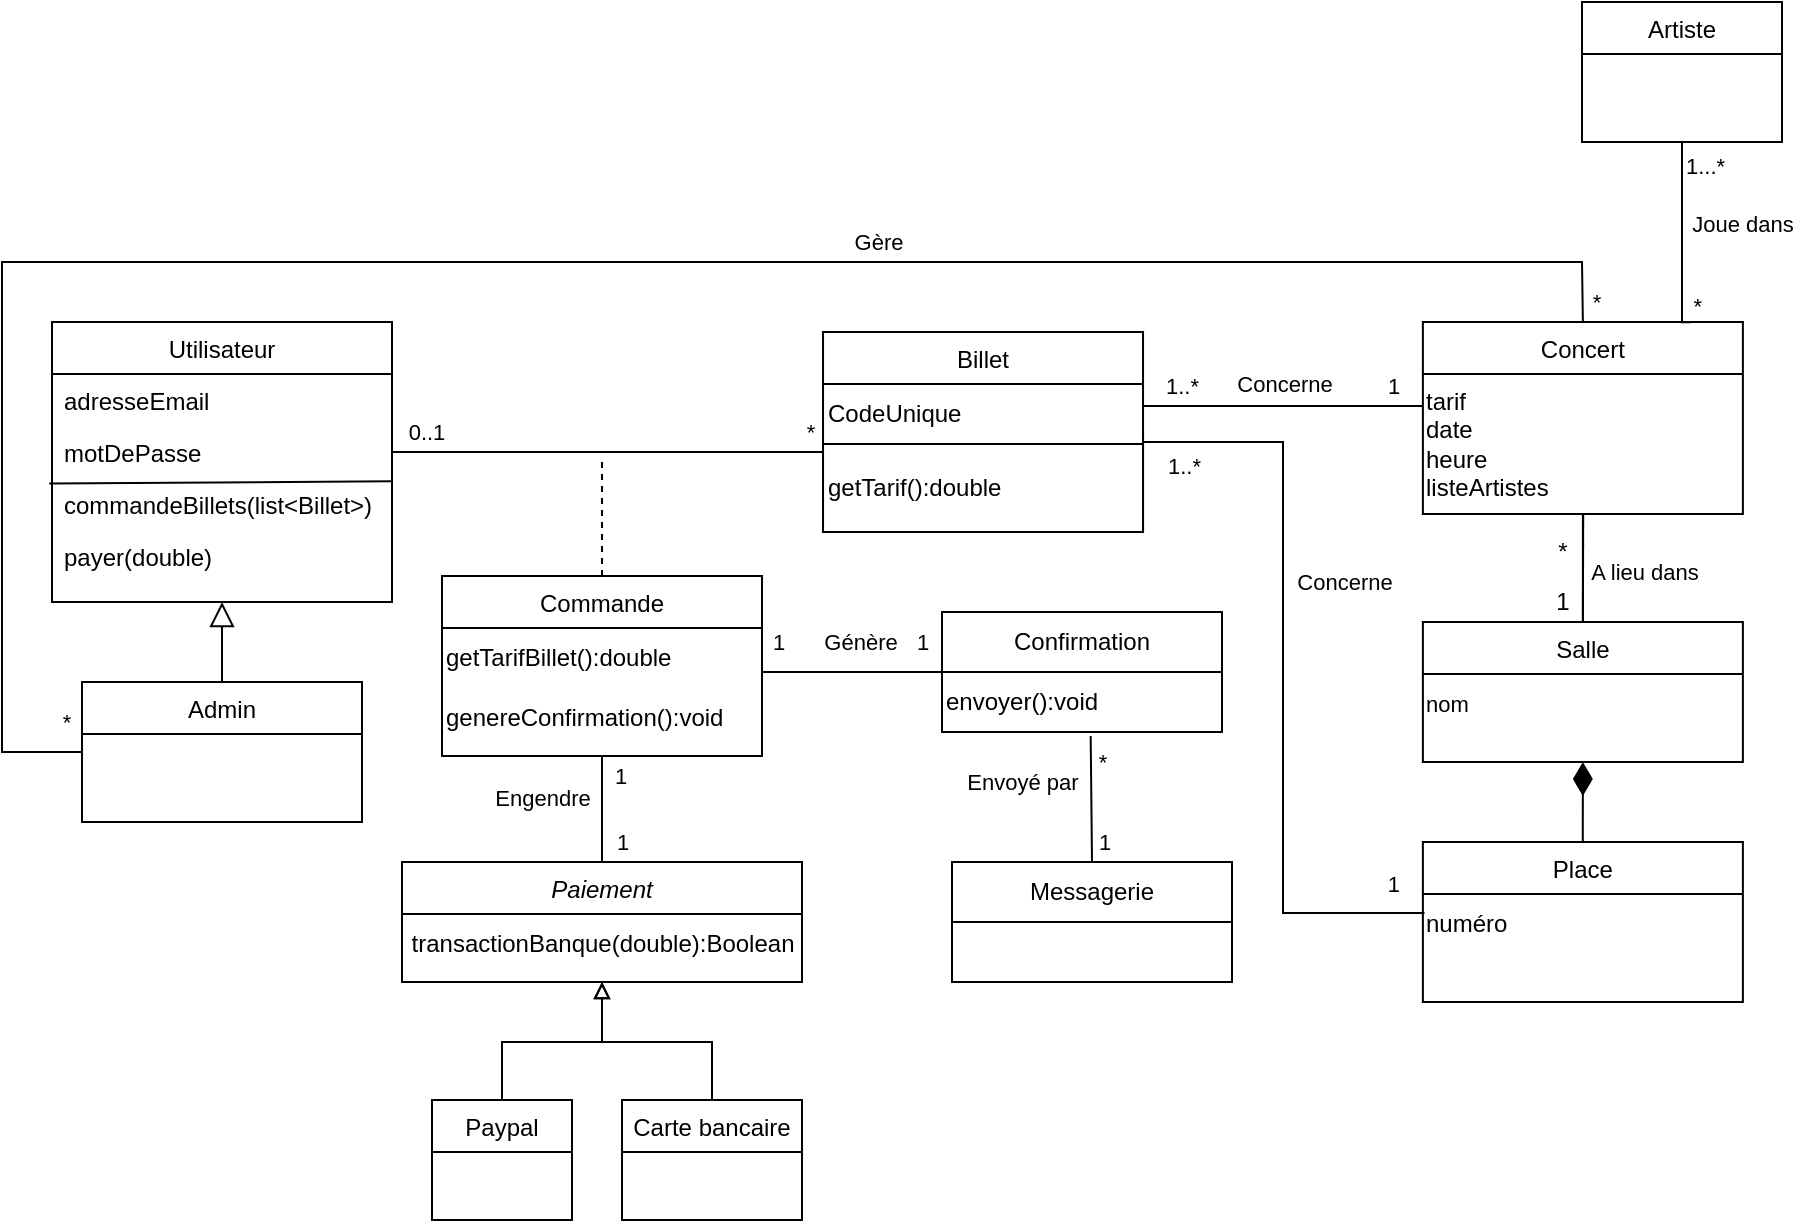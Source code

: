 <mxfile version="21.3.4" type="device">
  <diagram id="C5RBs43oDa-KdzZeNtuy" name="Page-1">
    <mxGraphModel dx="1195" dy="613" grid="1" gridSize="10" guides="1" tooltips="1" connect="1" arrows="1" fold="1" page="1" pageScale="1" pageWidth="1169" pageHeight="827" math="0" shadow="0">
      <root>
        <mxCell id="WIyWlLk6GJQsqaUBKTNV-0" />
        <mxCell id="WIyWlLk6GJQsqaUBKTNV-1" parent="WIyWlLk6GJQsqaUBKTNV-0" />
        <mxCell id="ljikrbE4KPgJChw3Vxno-16" value="Commande&#xa;" style="swimlane;fontStyle=0;align=center;verticalAlign=top;childLayout=stackLayout;horizontal=1;startSize=26;horizontalStack=0;resizeParent=1;resizeLast=0;collapsible=1;marginBottom=0;rounded=0;shadow=0;strokeWidth=1;" parent="WIyWlLk6GJQsqaUBKTNV-1" vertex="1">
          <mxGeometry x="260" y="357" width="160" height="90" as="geometry">
            <mxRectangle x="340" y="380" width="170" height="26" as="alternateBounds" />
          </mxGeometry>
        </mxCell>
        <mxCell id="Mr5idNN6WU5I7gB_-qW_-5" value="getTarifBillet():double" style="text;html=1;align=left;verticalAlign=middle;resizable=0;points=[];autosize=1;strokeColor=none;fillColor=none;" parent="ljikrbE4KPgJChw3Vxno-16" vertex="1">
          <mxGeometry y="26" width="160" height="30" as="geometry" />
        </mxCell>
        <mxCell id="Mr5idNN6WU5I7gB_-qW_-9" value="genereConfirmation():void" style="text;html=1;align=left;verticalAlign=middle;resizable=0;points=[];autosize=1;strokeColor=none;fillColor=none;" parent="ljikrbE4KPgJChw3Vxno-16" vertex="1">
          <mxGeometry y="56" width="160" height="30" as="geometry" />
        </mxCell>
        <mxCell id="zkfFHV4jXpPFQw0GAbJ--6" value="Admin" style="swimlane;fontStyle=0;align=center;verticalAlign=top;childLayout=stackLayout;horizontal=1;startSize=26;horizontalStack=0;resizeParent=1;resizeLast=0;collapsible=1;marginBottom=0;rounded=0;shadow=0;strokeWidth=1;glass=0;" parent="WIyWlLk6GJQsqaUBKTNV-1" vertex="1">
          <mxGeometry x="80" y="410" width="140" height="70" as="geometry">
            <mxRectangle x="130" y="380" width="160" height="26" as="alternateBounds" />
          </mxGeometry>
        </mxCell>
        <mxCell id="zkfFHV4jXpPFQw0GAbJ--12" value="" style="endArrow=block;endSize=10;endFill=0;shadow=0;strokeWidth=1;rounded=0;edgeStyle=elbowEdgeStyle;elbow=vertical;entryX=0.5;entryY=1;entryDx=0;entryDy=0;" parent="WIyWlLk6GJQsqaUBKTNV-1" source="zkfFHV4jXpPFQw0GAbJ--6" target="zkfFHV4jXpPFQw0GAbJ--13" edge="1">
          <mxGeometry width="160" relative="1" as="geometry">
            <mxPoint y="273" as="sourcePoint" />
            <mxPoint x="100" y="358" as="targetPoint" />
          </mxGeometry>
        </mxCell>
        <mxCell id="zkfFHV4jXpPFQw0GAbJ--13" value="Utilisateur" style="swimlane;fontStyle=0;align=center;verticalAlign=top;childLayout=stackLayout;horizontal=1;startSize=26;horizontalStack=0;resizeParent=1;resizeLast=0;collapsible=1;marginBottom=0;rounded=0;shadow=0;strokeWidth=1;" parent="WIyWlLk6GJQsqaUBKTNV-1" vertex="1">
          <mxGeometry x="65" y="230" width="170" height="140" as="geometry">
            <mxRectangle x="340" y="380" width="170" height="26" as="alternateBounds" />
          </mxGeometry>
        </mxCell>
        <mxCell id="zkfFHV4jXpPFQw0GAbJ--14" value="adresseEmail" style="text;align=left;verticalAlign=top;spacingLeft=4;spacingRight=4;overflow=hidden;rotatable=0;points=[[0,0.5],[1,0.5]];portConstraint=eastwest;" parent="zkfFHV4jXpPFQw0GAbJ--13" vertex="1">
          <mxGeometry y="26" width="170" height="26" as="geometry" />
        </mxCell>
        <mxCell id="ljikrbE4KPgJChw3Vxno-9" value="motDePasse" style="text;align=left;verticalAlign=top;spacingLeft=4;spacingRight=4;overflow=hidden;rotatable=0;points=[[0,0.5],[1,0.5]];portConstraint=eastwest;" parent="zkfFHV4jXpPFQw0GAbJ--13" vertex="1">
          <mxGeometry y="52" width="170" height="26" as="geometry" />
        </mxCell>
        <mxCell id="Mr5idNN6WU5I7gB_-qW_-3" value="commandeBillets(list&lt;Billet&gt;)" style="text;align=left;verticalAlign=top;spacingLeft=4;spacingRight=4;overflow=hidden;rotatable=0;points=[[0,0.5],[1,0.5]];portConstraint=eastwest;" parent="zkfFHV4jXpPFQw0GAbJ--13" vertex="1">
          <mxGeometry y="78" width="170" height="26" as="geometry" />
        </mxCell>
        <mxCell id="Mr5idNN6WU5I7gB_-qW_-1" value="" style="endArrow=none;html=1;rounded=0;entryX=1;entryY=0.064;entryDx=0;entryDy=0;entryPerimeter=0;exitX=-0.008;exitY=1.107;exitDx=0;exitDy=0;exitPerimeter=0;" parent="zkfFHV4jXpPFQw0GAbJ--13" source="ljikrbE4KPgJChw3Vxno-9" target="Mr5idNN6WU5I7gB_-qW_-3" edge="1">
          <mxGeometry width="50" height="50" relative="1" as="geometry">
            <mxPoint y="80" as="sourcePoint" />
            <mxPoint x="360" y="90" as="targetPoint" />
          </mxGeometry>
        </mxCell>
        <mxCell id="Mr5idNN6WU5I7gB_-qW_-7" value="payer(double)" style="text;align=left;verticalAlign=top;spacingLeft=4;spacingRight=4;overflow=hidden;rotatable=0;points=[[0,0.5],[1,0.5]];portConstraint=eastwest;" parent="zkfFHV4jXpPFQw0GAbJ--13" vertex="1">
          <mxGeometry y="104" width="170" height="26" as="geometry" />
        </mxCell>
        <mxCell id="ljikrbE4KPgJChw3Vxno-10" value="Concert" style="swimlane;fontStyle=0;align=center;verticalAlign=top;childLayout=stackLayout;horizontal=1;startSize=26;horizontalStack=0;resizeParent=1;resizeLast=0;collapsible=1;marginBottom=0;rounded=0;shadow=0;strokeWidth=1;" parent="WIyWlLk6GJQsqaUBKTNV-1" vertex="1">
          <mxGeometry x="750.44" y="230" width="160" height="96" as="geometry">
            <mxRectangle x="340" y="380" width="170" height="26" as="alternateBounds" />
          </mxGeometry>
        </mxCell>
        <mxCell id="H2KXHzH04BtCiq0Zgr7c-2" value="&lt;div&gt;tarif&lt;/div&gt;&lt;div&gt;date&lt;/div&gt;&lt;div&gt;heure&lt;/div&gt;listeArtistes" style="text;html=1;align=left;verticalAlign=middle;resizable=0;points=[];autosize=1;strokeColor=none;fillColor=none;" parent="ljikrbE4KPgJChw3Vxno-10" vertex="1">
          <mxGeometry y="26" width="160" height="70" as="geometry" />
        </mxCell>
        <mxCell id="ljikrbE4KPgJChw3Vxno-14" value="Artiste" style="swimlane;fontStyle=0;align=center;verticalAlign=top;childLayout=stackLayout;horizontal=1;startSize=26;horizontalStack=0;resizeParent=1;resizeLast=0;collapsible=1;marginBottom=0;rounded=0;shadow=0;strokeWidth=1;" parent="WIyWlLk6GJQsqaUBKTNV-1" vertex="1">
          <mxGeometry x="830" y="70" width="100" height="70" as="geometry">
            <mxRectangle x="340" y="380" width="170" height="26" as="alternateBounds" />
          </mxGeometry>
        </mxCell>
        <mxCell id="H2KXHzH04BtCiq0Zgr7c-41" style="edgeStyle=orthogonalEdgeStyle;rounded=0;orthogonalLoop=1;jettySize=auto;html=1;exitX=1;exitY=0.5;exitDx=0;exitDy=0;entryX=0;entryY=0.5;entryDx=0;entryDy=0;endArrow=none;endFill=0;" parent="WIyWlLk6GJQsqaUBKTNV-1" source="ljikrbE4KPgJChw3Vxno-16" target="H2KXHzH04BtCiq0Zgr7c-30" edge="1">
          <mxGeometry relative="1" as="geometry">
            <Array as="points">
              <mxPoint x="500" y="405" />
              <mxPoint x="500" y="405" />
            </Array>
          </mxGeometry>
        </mxCell>
        <mxCell id="H2KXHzH04BtCiq0Zgr7c-42" value="Génère" style="edgeLabel;html=1;align=center;verticalAlign=middle;resizable=0;points=[];" parent="H2KXHzH04BtCiq0Zgr7c-41" vertex="1" connectable="0">
          <mxGeometry x="-0.303" y="-1" relative="1" as="geometry">
            <mxPoint x="19" y="-16" as="offset" />
          </mxGeometry>
        </mxCell>
        <mxCell id="H2KXHzH04BtCiq0Zgr7c-43" value="1" style="edgeLabel;html=1;align=center;verticalAlign=middle;resizable=0;points=[];" parent="H2KXHzH04BtCiq0Zgr7c-41" vertex="1" connectable="0">
          <mxGeometry x="-0.625" y="1" relative="1" as="geometry">
            <mxPoint x="-7" y="-14" as="offset" />
          </mxGeometry>
        </mxCell>
        <mxCell id="H2KXHzH04BtCiq0Zgr7c-44" value="1" style="edgeLabel;html=1;align=center;verticalAlign=middle;resizable=0;points=[];" parent="H2KXHzH04BtCiq0Zgr7c-41" vertex="1" connectable="0">
          <mxGeometry x="0.674" y="1" relative="1" as="geometry">
            <mxPoint x="5" y="-14" as="offset" />
          </mxGeometry>
        </mxCell>
        <mxCell id="ljikrbE4KPgJChw3Vxno-18" value="Paypal" style="swimlane;fontStyle=0;align=center;verticalAlign=top;childLayout=stackLayout;horizontal=1;startSize=26;horizontalStack=0;resizeParent=1;resizeLast=0;collapsible=1;marginBottom=0;rounded=0;shadow=0;strokeWidth=1;" parent="WIyWlLk6GJQsqaUBKTNV-1" vertex="1">
          <mxGeometry x="255" y="619" width="70" height="60" as="geometry">
            <mxRectangle x="340" y="380" width="170" height="26" as="alternateBounds" />
          </mxGeometry>
        </mxCell>
        <mxCell id="ljikrbE4KPgJChw3Vxno-20" value="Carte bancaire" style="swimlane;fontStyle=0;align=center;verticalAlign=top;childLayout=stackLayout;horizontal=1;startSize=26;horizontalStack=0;resizeParent=1;resizeLast=0;collapsible=1;marginBottom=0;rounded=0;shadow=0;strokeWidth=1;" parent="WIyWlLk6GJQsqaUBKTNV-1" vertex="1">
          <mxGeometry x="350" y="619" width="90" height="60" as="geometry">
            <mxRectangle x="340" y="380" width="170" height="26" as="alternateBounds" />
          </mxGeometry>
        </mxCell>
        <mxCell id="ljikrbE4KPgJChw3Vxno-35" style="edgeStyle=orthogonalEdgeStyle;rounded=0;orthogonalLoop=1;jettySize=auto;html=1;entryX=0.5;entryY=1;entryDx=0;entryDy=0;endArrow=diamondThin;endFill=1;endSize=14;" parent="WIyWlLk6GJQsqaUBKTNV-1" source="ljikrbE4KPgJChw3Vxno-26" target="ljikrbE4KPgJChw3Vxno-33" edge="1">
          <mxGeometry relative="1" as="geometry" />
        </mxCell>
        <mxCell id="ljikrbE4KPgJChw3Vxno-26" value="Place&#xa;" style="swimlane;fontStyle=0;align=center;verticalAlign=top;childLayout=stackLayout;horizontal=1;startSize=26;horizontalStack=0;resizeParent=1;resizeLast=0;collapsible=1;marginBottom=0;rounded=0;shadow=0;strokeWidth=1;" parent="WIyWlLk6GJQsqaUBKTNV-1" vertex="1">
          <mxGeometry x="750.44" y="490" width="160" height="80" as="geometry">
            <mxRectangle x="340" y="380" width="170" height="26" as="alternateBounds" />
          </mxGeometry>
        </mxCell>
        <mxCell id="ljikrbE4KPgJChw3Vxno-46" value="numéro" style="text;html=1;align=left;verticalAlign=middle;resizable=0;points=[];autosize=1;strokeColor=none;fillColor=none;" parent="ljikrbE4KPgJChw3Vxno-26" vertex="1">
          <mxGeometry y="26" width="160" height="30" as="geometry" />
        </mxCell>
        <mxCell id="ljikrbE4KPgJChw3Vxno-31" value="Billet" style="swimlane;fontStyle=0;align=center;verticalAlign=top;childLayout=stackLayout;horizontal=1;startSize=26;horizontalStack=0;resizeParent=1;resizeLast=0;collapsible=1;marginBottom=0;rounded=0;shadow=0;strokeWidth=1;" parent="WIyWlLk6GJQsqaUBKTNV-1" vertex="1">
          <mxGeometry x="450.52" y="235" width="160" height="100" as="geometry">
            <mxRectangle x="340" y="380" width="170" height="26" as="alternateBounds" />
          </mxGeometry>
        </mxCell>
        <mxCell id="H2KXHzH04BtCiq0Zgr7c-12" value="CodeUnique&lt;br&gt;" style="text;html=1;align=left;verticalAlign=middle;resizable=0;points=[];autosize=1;strokeColor=none;fillColor=none;" parent="ljikrbE4KPgJChw3Vxno-31" vertex="1">
          <mxGeometry y="26" width="160" height="30" as="geometry" />
        </mxCell>
        <mxCell id="q8BSpZbV-50y0MeP627x-0" value="&lt;div align=&quot;left&quot;&gt;getTarif():double&lt;/div&gt;" style="rounded=0;whiteSpace=wrap;html=1;align=left;" parent="ljikrbE4KPgJChw3Vxno-31" vertex="1">
          <mxGeometry y="56" width="160" height="44" as="geometry" />
        </mxCell>
        <mxCell id="ljikrbE4KPgJChw3Vxno-73" style="edgeStyle=orthogonalEdgeStyle;shape=connector;rounded=0;orthogonalLoop=1;jettySize=auto;html=1;labelBackgroundColor=default;strokeColor=default;fontFamily=Helvetica;fontSize=11;fontColor=default;endArrow=none;exitX=0.5;exitY=0;exitDx=0;exitDy=0;entryX=0.5;entryY=1;entryDx=0;entryDy=0;" parent="WIyWlLk6GJQsqaUBKTNV-1" source="ljikrbE4KPgJChw3Vxno-33" target="ljikrbE4KPgJChw3Vxno-10" edge="1">
          <mxGeometry relative="1" as="geometry">
            <mxPoint x="830.398" y="356.0" as="sourcePoint" />
            <mxPoint x="830.52" y="350" as="targetPoint" />
          </mxGeometry>
        </mxCell>
        <mxCell id="H2KXHzH04BtCiq0Zgr7c-1" value="A lieu dans" style="edgeLabel;html=1;align=center;verticalAlign=middle;resizable=0;points=[];" parent="ljikrbE4KPgJChw3Vxno-73" vertex="1" connectable="0">
          <mxGeometry x="0.273" relative="1" as="geometry">
            <mxPoint x="30" y="9" as="offset" />
          </mxGeometry>
        </mxCell>
        <mxCell id="ljikrbE4KPgJChw3Vxno-33" value="Salle" style="swimlane;fontStyle=0;align=center;verticalAlign=top;childLayout=stackLayout;horizontal=1;startSize=26;horizontalStack=0;resizeParent=1;resizeLast=0;collapsible=1;marginBottom=0;rounded=0;shadow=0;strokeWidth=1;" parent="WIyWlLk6GJQsqaUBKTNV-1" vertex="1">
          <mxGeometry x="750.44" y="380" width="160" height="70" as="geometry">
            <mxRectangle x="340" y="380" width="170" height="26" as="alternateBounds" />
          </mxGeometry>
        </mxCell>
        <mxCell id="ljikrbE4KPgJChw3Vxno-77" value="nom" style="text;html=1;align=left;verticalAlign=middle;resizable=0;points=[];autosize=1;strokeColor=none;fillColor=none;fontSize=11;fontFamily=Helvetica;fontColor=default;" parent="ljikrbE4KPgJChw3Vxno-33" vertex="1">
          <mxGeometry y="26" width="160" height="30" as="geometry" />
        </mxCell>
        <mxCell id="ljikrbE4KPgJChw3Vxno-59" value="" style="endArrow=none;html=1;edgeStyle=orthogonalEdgeStyle;rounded=0;exitX=1;exitY=0.5;exitDx=0;exitDy=0;entryX=0.005;entryY=0.317;entryDx=0;entryDy=0;entryPerimeter=0;" parent="WIyWlLk6GJQsqaUBKTNV-1" source="ljikrbE4KPgJChw3Vxno-31" target="ljikrbE4KPgJChw3Vxno-46" edge="1">
          <mxGeometry relative="1" as="geometry">
            <mxPoint x="800.52" y="512" as="sourcePoint" />
            <mxPoint x="790.52" y="505" as="targetPoint" />
            <Array as="points">
              <mxPoint x="610.52" y="290" />
              <mxPoint x="680.52" y="290" />
              <mxPoint x="680.52" y="526" />
            </Array>
          </mxGeometry>
        </mxCell>
        <mxCell id="ljikrbE4KPgJChw3Vxno-60" value="1..*" style="edgeLabel;resizable=0;html=1;align=left;verticalAlign=bottom;" parent="ljikrbE4KPgJChw3Vxno-59" connectable="0" vertex="1">
          <mxGeometry x="-1" relative="1" as="geometry">
            <mxPoint x="10" y="25" as="offset" />
          </mxGeometry>
        </mxCell>
        <mxCell id="ljikrbE4KPgJChw3Vxno-61" value="1" style="edgeLabel;resizable=0;html=1;align=right;verticalAlign=bottom;" parent="ljikrbE4KPgJChw3Vxno-59" connectable="0" vertex="1">
          <mxGeometry x="1" relative="1" as="geometry">
            <mxPoint x="-11" y="-6" as="offset" />
          </mxGeometry>
        </mxCell>
        <mxCell id="H2KXHzH04BtCiq0Zgr7c-4" value="Concerne" style="edgeLabel;html=1;align=center;verticalAlign=middle;resizable=0;points=[];" parent="ljikrbE4KPgJChw3Vxno-59" vertex="1" connectable="0">
          <mxGeometry x="-0.208" relative="1" as="geometry">
            <mxPoint x="30" y="-6" as="offset" />
          </mxGeometry>
        </mxCell>
        <mxCell id="H2KXHzH04BtCiq0Zgr7c-16" value="1..*" style="edgeLabel;resizable=0;html=1;align=left;verticalAlign=bottom;" parent="ljikrbE4KPgJChw3Vxno-59" connectable="0" vertex="1">
          <mxGeometry x="-1" relative="1" as="geometry">
            <mxPoint x="9" y="-15" as="offset" />
          </mxGeometry>
        </mxCell>
        <mxCell id="H2KXHzH04BtCiq0Zgr7c-17" value="1" style="edgeLabel;resizable=0;html=1;align=left;verticalAlign=bottom;" parent="ljikrbE4KPgJChw3Vxno-59" connectable="0" vertex="1">
          <mxGeometry x="-1" relative="1" as="geometry">
            <mxPoint x="120" y="-15" as="offset" />
          </mxGeometry>
        </mxCell>
        <mxCell id="ljikrbE4KPgJChw3Vxno-65" value="" style="endArrow=none;html=1;edgeStyle=orthogonalEdgeStyle;rounded=0;entryX=0.837;entryY=0.001;entryDx=0;entryDy=0;entryPerimeter=0;exitX=0.5;exitY=1;exitDx=0;exitDy=0;" parent="WIyWlLk6GJQsqaUBKTNV-1" source="ljikrbE4KPgJChw3Vxno-14" target="ljikrbE4KPgJChw3Vxno-10" edge="1">
          <mxGeometry relative="1" as="geometry">
            <mxPoint x="1060.52" y="273" as="sourcePoint" />
            <mxPoint x="820.52" y="50" as="targetPoint" />
            <Array as="points">
              <mxPoint x="880" y="230" />
            </Array>
          </mxGeometry>
        </mxCell>
        <mxCell id="ljikrbE4KPgJChw3Vxno-66" value="1...*" style="edgeLabel;resizable=0;html=1;align=left;verticalAlign=bottom;" parent="ljikrbE4KPgJChw3Vxno-65" connectable="0" vertex="1">
          <mxGeometry x="-1" relative="1" as="geometry">
            <mxPoint y="20" as="offset" />
          </mxGeometry>
        </mxCell>
        <mxCell id="ljikrbE4KPgJChw3Vxno-67" value="*" style="edgeLabel;resizable=0;html=1;align=right;verticalAlign=bottom;" parent="ljikrbE4KPgJChw3Vxno-65" connectable="0" vertex="1">
          <mxGeometry x="1" relative="1" as="geometry">
            <mxPoint x="6" as="offset" />
          </mxGeometry>
        </mxCell>
        <mxCell id="H2KXHzH04BtCiq0Zgr7c-0" value="Joue dans" style="edgeLabel;html=1;align=center;verticalAlign=middle;resizable=0;points=[];" parent="ljikrbE4KPgJChw3Vxno-65" vertex="1" connectable="0">
          <mxGeometry x="0.064" y="-2" relative="1" as="geometry">
            <mxPoint x="32" y="-10" as="offset" />
          </mxGeometry>
        </mxCell>
        <mxCell id="H2KXHzH04BtCiq0Zgr7c-6" value="" style="endArrow=none;html=1;rounded=0;exitX=1;exitY=0.5;exitDx=0;exitDy=0;" parent="WIyWlLk6GJQsqaUBKTNV-1" source="ljikrbE4KPgJChw3Vxno-9" edge="1">
          <mxGeometry width="50" height="50" relative="1" as="geometry">
            <mxPoint x="480" y="390" as="sourcePoint" />
            <mxPoint x="450" y="295" as="targetPoint" />
          </mxGeometry>
        </mxCell>
        <mxCell id="H2KXHzH04BtCiq0Zgr7c-10" value="0..1" style="edgeLabel;html=1;align=center;verticalAlign=middle;resizable=0;points=[];" parent="H2KXHzH04BtCiq0Zgr7c-6" vertex="1" connectable="0">
          <mxGeometry x="-0.628" y="3" relative="1" as="geometry">
            <mxPoint x="-23" y="-7" as="offset" />
          </mxGeometry>
        </mxCell>
        <mxCell id="H2KXHzH04BtCiq0Zgr7c-11" value="*" style="edgeLabel;html=1;align=center;verticalAlign=middle;resizable=0;points=[];" parent="H2KXHzH04BtCiq0Zgr7c-6" vertex="1" connectable="0">
          <mxGeometry x="0.425" y="-1" relative="1" as="geometry">
            <mxPoint x="56" y="-11" as="offset" />
          </mxGeometry>
        </mxCell>
        <mxCell id="H2KXHzH04BtCiq0Zgr7c-8" value="" style="endArrow=none;dashed=1;html=1;rounded=0;exitX=0.5;exitY=0;exitDx=0;exitDy=0;" parent="WIyWlLk6GJQsqaUBKTNV-1" source="ljikrbE4KPgJChw3Vxno-16" edge="1">
          <mxGeometry width="50" height="50" relative="1" as="geometry">
            <mxPoint x="320" y="430" as="sourcePoint" />
            <mxPoint x="340" y="300" as="targetPoint" />
          </mxGeometry>
        </mxCell>
        <mxCell id="H2KXHzH04BtCiq0Zgr7c-13" value="" style="endArrow=none;html=1;rounded=0;" parent="WIyWlLk6GJQsqaUBKTNV-1" edge="1">
          <mxGeometry width="50" height="50" relative="1" as="geometry">
            <mxPoint x="610.52" y="272" as="sourcePoint" />
            <mxPoint x="750.52" y="272" as="targetPoint" />
          </mxGeometry>
        </mxCell>
        <mxCell id="H2KXHzH04BtCiq0Zgr7c-15" value="Concerne" style="edgeLabel;html=1;align=center;verticalAlign=middle;resizable=0;points=[];" parent="H2KXHzH04BtCiq0Zgr7c-13" vertex="1" connectable="0">
          <mxGeometry x="-0.757" relative="1" as="geometry">
            <mxPoint x="53" y="-11" as="offset" />
          </mxGeometry>
        </mxCell>
        <mxCell id="H2KXHzH04BtCiq0Zgr7c-18" value="" style="endArrow=none;html=1;rounded=0;entryX=0.5;entryY=0;entryDx=0;entryDy=0;exitX=0;exitY=0.5;exitDx=0;exitDy=0;" parent="WIyWlLk6GJQsqaUBKTNV-1" source="zkfFHV4jXpPFQw0GAbJ--6" target="ljikrbE4KPgJChw3Vxno-10" edge="1">
          <mxGeometry width="50" height="50" relative="1" as="geometry">
            <mxPoint x="-30" y="450" as="sourcePoint" />
            <mxPoint x="630" y="190" as="targetPoint" />
            <Array as="points">
              <mxPoint x="40" y="445" />
              <mxPoint x="40" y="200" />
              <mxPoint x="340" y="200" />
              <mxPoint x="440" y="200" />
              <mxPoint x="830" y="200" />
            </Array>
          </mxGeometry>
        </mxCell>
        <mxCell id="H2KXHzH04BtCiq0Zgr7c-19" value="Gère" style="edgeLabel;html=1;align=center;verticalAlign=middle;resizable=0;points=[];" parent="H2KXHzH04BtCiq0Zgr7c-18" vertex="1" connectable="0">
          <mxGeometry x="0.322" relative="1" as="geometry">
            <mxPoint x="-8" y="-10" as="offset" />
          </mxGeometry>
        </mxCell>
        <mxCell id="H2KXHzH04BtCiq0Zgr7c-20" value="*" style="edgeLabel;html=1;align=center;verticalAlign=middle;resizable=0;points=[];" parent="H2KXHzH04BtCiq0Zgr7c-18" vertex="1" connectable="0">
          <mxGeometry x="-0.96" y="1" relative="1" as="geometry">
            <mxPoint x="14" y="-16" as="offset" />
          </mxGeometry>
        </mxCell>
        <mxCell id="H2KXHzH04BtCiq0Zgr7c-21" value="*" style="edgeLabel;html=1;align=center;verticalAlign=middle;resizable=0;points=[];" parent="H2KXHzH04BtCiq0Zgr7c-18" vertex="1" connectable="0">
          <mxGeometry x="0.939" relative="1" as="geometry">
            <mxPoint x="10" y="20" as="offset" />
          </mxGeometry>
        </mxCell>
        <mxCell id="H2KXHzH04BtCiq0Zgr7c-26" value="Messagerie" style="swimlane;fontStyle=0;childLayout=stackLayout;horizontal=1;startSize=30;horizontalStack=0;resizeParent=1;resizeParentMax=0;resizeLast=0;collapsible=1;marginBottom=0;whiteSpace=wrap;html=1;" parent="WIyWlLk6GJQsqaUBKTNV-1" vertex="1">
          <mxGeometry x="515" y="500" width="140" height="60" as="geometry" />
        </mxCell>
        <mxCell id="H2KXHzH04BtCiq0Zgr7c-30" value="Confirmation" style="swimlane;fontStyle=0;childLayout=stackLayout;horizontal=1;startSize=30;horizontalStack=0;resizeParent=1;resizeParentMax=0;resizeLast=0;collapsible=1;marginBottom=0;whiteSpace=wrap;html=1;" parent="WIyWlLk6GJQsqaUBKTNV-1" vertex="1">
          <mxGeometry x="510" y="375" width="140" height="60" as="geometry" />
        </mxCell>
        <mxCell id="Mr5idNN6WU5I7gB_-qW_-10" value="envoyer():void" style="text;html=1;align=left;verticalAlign=middle;resizable=0;points=[];autosize=1;strokeColor=none;fillColor=none;" parent="H2KXHzH04BtCiq0Zgr7c-30" vertex="1">
          <mxGeometry y="30" width="140" height="30" as="geometry" />
        </mxCell>
        <mxCell id="H2KXHzH04BtCiq0Zgr7c-35" value="" style="endArrow=none;html=1;rounded=0;entryX=0.5;entryY=0;entryDx=0;entryDy=0;exitX=0.531;exitY=1.067;exitDx=0;exitDy=0;exitPerimeter=0;" parent="WIyWlLk6GJQsqaUBKTNV-1" target="H2KXHzH04BtCiq0Zgr7c-26" edge="1" source="Mr5idNN6WU5I7gB_-qW_-10">
          <mxGeometry width="50" height="50" relative="1" as="geometry">
            <mxPoint x="575" y="440" as="sourcePoint" />
            <mxPoint x="590" y="450" as="targetPoint" />
            <Array as="points" />
          </mxGeometry>
        </mxCell>
        <mxCell id="H2KXHzH04BtCiq0Zgr7c-36" value="Envoyé par" style="edgeLabel;html=1;align=center;verticalAlign=middle;resizable=0;points=[];" parent="H2KXHzH04BtCiq0Zgr7c-35" vertex="1" connectable="0">
          <mxGeometry x="-0.333" y="3" relative="1" as="geometry">
            <mxPoint x="-38" y="2" as="offset" />
          </mxGeometry>
        </mxCell>
        <mxCell id="H2KXHzH04BtCiq0Zgr7c-37" value="1" style="edgeLabel;html=1;align=center;verticalAlign=middle;resizable=0;points=[];" parent="H2KXHzH04BtCiq0Zgr7c-35" vertex="1" connectable="0">
          <mxGeometry x="-0.841" y="-1" relative="1" as="geometry">
            <mxPoint x="7" y="48" as="offset" />
          </mxGeometry>
        </mxCell>
        <mxCell id="H2KXHzH04BtCiq0Zgr7c-39" value="*" style="edgeLabel;html=1;align=center;verticalAlign=middle;resizable=0;points=[];" parent="H2KXHzH04BtCiq0Zgr7c-35" vertex="1" connectable="0">
          <mxGeometry x="0.616" relative="1" as="geometry">
            <mxPoint x="5" y="-38" as="offset" />
          </mxGeometry>
        </mxCell>
        <mxCell id="MjsgL-0lGgPPV1zuH9v_-1" value="" style="endArrow=none;html=1;entryX=0.5;entryY=0;entryDx=0;entryDy=0;exitX=0.501;exitY=0.993;exitDx=0;exitDy=0;exitPerimeter=0;" parent="WIyWlLk6GJQsqaUBKTNV-1" source="H2KXHzH04BtCiq0Zgr7c-2" target="ljikrbE4KPgJChw3Vxno-33" edge="1">
          <mxGeometry width="50" height="50" relative="1" as="geometry">
            <mxPoint x="590" y="450" as="sourcePoint" />
            <mxPoint x="640" y="400" as="targetPoint" />
          </mxGeometry>
        </mxCell>
        <mxCell id="MjsgL-0lGgPPV1zuH9v_-2" value="1" style="text;html=1;align=center;verticalAlign=middle;resizable=0;points=[];autosize=1;" parent="WIyWlLk6GJQsqaUBKTNV-1" vertex="1">
          <mxGeometry x="810" y="360" width="20" height="20" as="geometry" />
        </mxCell>
        <mxCell id="MjsgL-0lGgPPV1zuH9v_-3" value="*" style="text;html=1;align=center;verticalAlign=middle;resizable=0;points=[];autosize=1;" parent="WIyWlLk6GJQsqaUBKTNV-1" vertex="1">
          <mxGeometry x="810" y="335" width="20" height="20" as="geometry" />
        </mxCell>
        <mxCell id="0w3tnUl3oH4eSyxmalfF-0" value="Paiement" style="swimlane;fontStyle=2;align=center;verticalAlign=top;childLayout=stackLayout;horizontal=1;startSize=26;horizontalStack=0;resizeParent=1;resizeLast=0;collapsible=1;marginBottom=0;rounded=0;shadow=0;strokeWidth=1;glass=0;" vertex="1" parent="WIyWlLk6GJQsqaUBKTNV-1">
          <mxGeometry x="240" y="500" width="200" height="60" as="geometry">
            <mxRectangle x="130" y="380" width="160" height="26" as="alternateBounds" />
          </mxGeometry>
        </mxCell>
        <mxCell id="0w3tnUl3oH4eSyxmalfF-1" value="transactionBanque(double):Boolean" style="text;html=1;align=center;verticalAlign=middle;resizable=0;points=[];autosize=1;strokeColor=none;fillColor=none;" vertex="1" parent="0w3tnUl3oH4eSyxmalfF-0">
          <mxGeometry y="26" width="200" height="30" as="geometry" />
        </mxCell>
        <mxCell id="0w3tnUl3oH4eSyxmalfF-2" value="" style="endArrow=none;html=1;rounded=0;entryX=0.5;entryY=1;entryDx=0;entryDy=0;exitX=0.5;exitY=0;exitDx=0;exitDy=0;" edge="1" parent="WIyWlLk6GJQsqaUBKTNV-1" source="0w3tnUl3oH4eSyxmalfF-0" target="ljikrbE4KPgJChw3Vxno-16">
          <mxGeometry width="50" height="50" relative="1" as="geometry">
            <mxPoint x="550" y="500" as="sourcePoint" />
            <mxPoint x="600" y="450" as="targetPoint" />
          </mxGeometry>
        </mxCell>
        <mxCell id="0w3tnUl3oH4eSyxmalfF-3" value="Engendre" style="edgeLabel;html=1;align=center;verticalAlign=middle;resizable=0;points=[];" vertex="1" connectable="0" parent="0w3tnUl3oH4eSyxmalfF-2">
          <mxGeometry x="0.44" y="-1" relative="1" as="geometry">
            <mxPoint x="-31" y="6" as="offset" />
          </mxGeometry>
        </mxCell>
        <mxCell id="0w3tnUl3oH4eSyxmalfF-4" value="" style="endArrow=block;html=1;rounded=0;exitX=0.5;exitY=0;exitDx=0;exitDy=0;entryX=0.5;entryY=1;entryDx=0;entryDy=0;endFill=0;" edge="1" parent="WIyWlLk6GJQsqaUBKTNV-1" source="ljikrbE4KPgJChw3Vxno-18" target="0w3tnUl3oH4eSyxmalfF-0">
          <mxGeometry width="50" height="50" relative="1" as="geometry">
            <mxPoint x="430" y="600" as="sourcePoint" />
            <mxPoint x="480" y="550" as="targetPoint" />
            <Array as="points">
              <mxPoint x="290" y="590" />
              <mxPoint x="340" y="590" />
            </Array>
          </mxGeometry>
        </mxCell>
        <mxCell id="0w3tnUl3oH4eSyxmalfF-5" value="" style="endArrow=block;html=1;rounded=0;exitX=0.5;exitY=0;exitDx=0;exitDy=0;endFill=0;" edge="1" parent="WIyWlLk6GJQsqaUBKTNV-1" source="ljikrbE4KPgJChw3Vxno-20">
          <mxGeometry width="50" height="50" relative="1" as="geometry">
            <mxPoint x="370" y="650" as="sourcePoint" />
            <mxPoint x="340" y="560" as="targetPoint" />
            <Array as="points">
              <mxPoint x="395" y="590" />
              <mxPoint x="340" y="590" />
            </Array>
          </mxGeometry>
        </mxCell>
        <mxCell id="0w3tnUl3oH4eSyxmalfF-6" value="1" style="edgeLabel;html=1;align=center;verticalAlign=middle;resizable=0;points=[];" vertex="1" connectable="0" parent="WIyWlLk6GJQsqaUBKTNV-1">
          <mxGeometry x="437.333" y="400" as="geometry">
            <mxPoint x="-89" y="57" as="offset" />
          </mxGeometry>
        </mxCell>
        <mxCell id="0w3tnUl3oH4eSyxmalfF-7" value="1" style="edgeLabel;html=1;align=center;verticalAlign=middle;resizable=0;points=[];" vertex="1" connectable="0" parent="WIyWlLk6GJQsqaUBKTNV-1">
          <mxGeometry x="350.003" y="490" as="geometry" />
        </mxCell>
      </root>
    </mxGraphModel>
  </diagram>
</mxfile>

